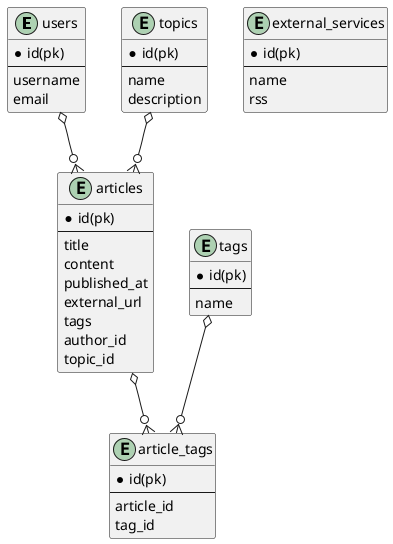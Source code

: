 @startuml slack

entity users {
  *id(pk)
  --
  username
  email
}

entity articles {
  *id(pk)
  --
  title
  content
  published_at
  external_url
  tags
  author_id
  topic_id
}

entity topics {
  *id(pk)
  --
  name
  description
}

entity tags {
  *id(pk)
  --
  name
}

entity article_tags {
  *id(pk)
  --
  article_id
  tag_id
}

entity external_services {
  *id(pk)
  --
  name
  rss
}

users o--o{ articles
topics o--o{ articles
articles o--o{ article_tags
tags o--o{ article_tags

@enduml
